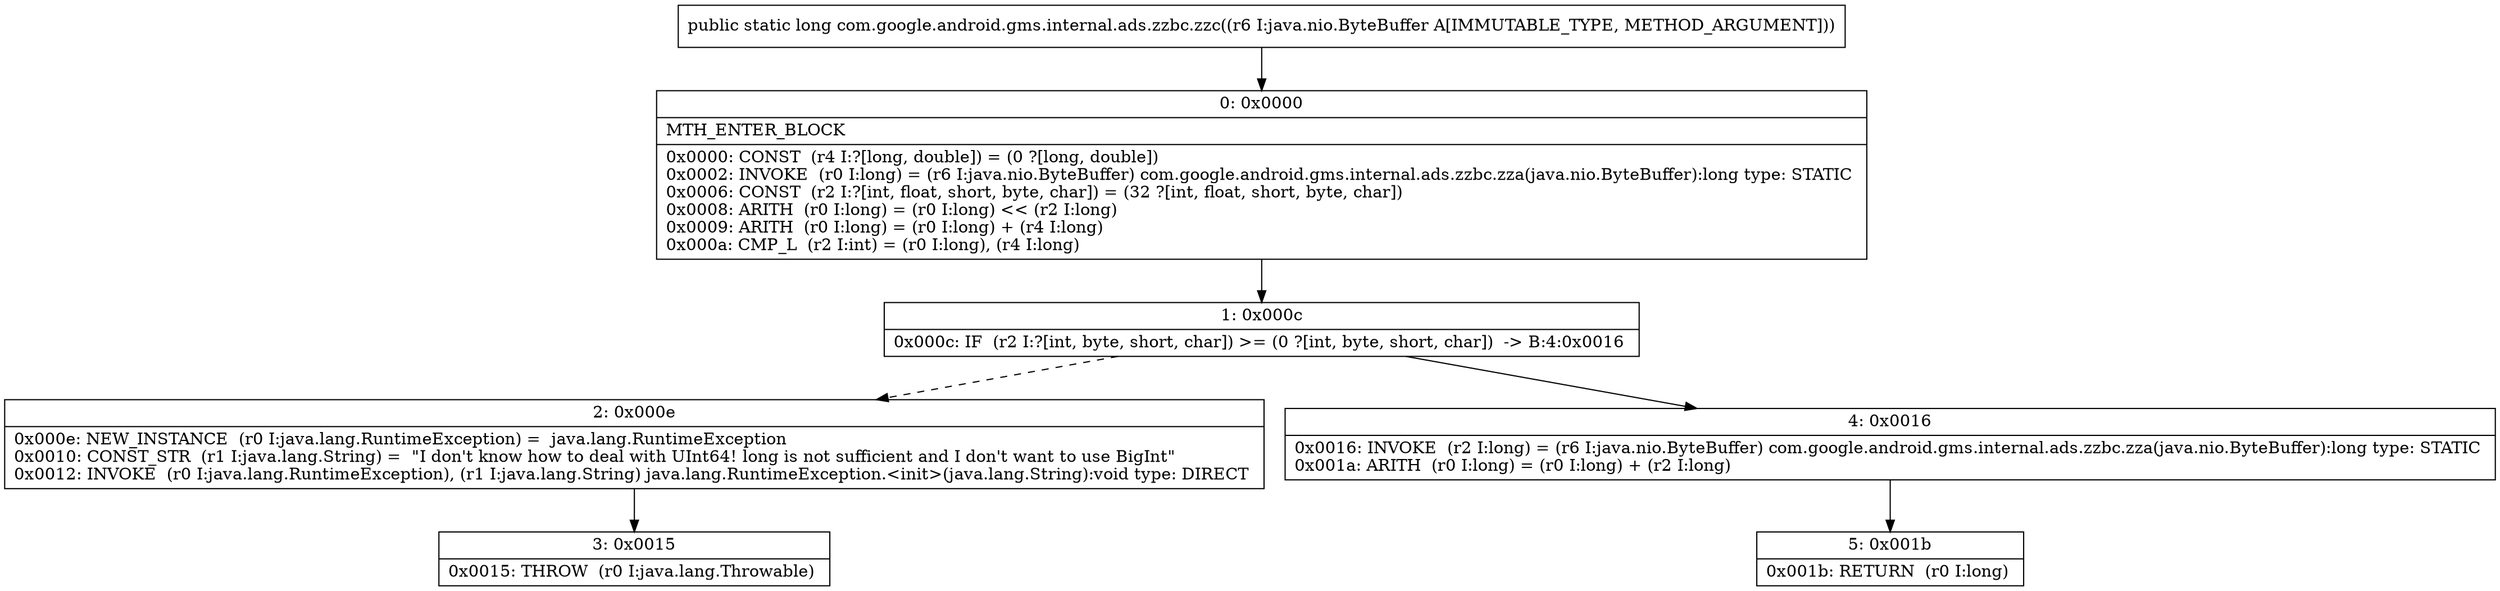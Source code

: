 digraph "CFG forcom.google.android.gms.internal.ads.zzbc.zzc(Ljava\/nio\/ByteBuffer;)J" {
Node_0 [shape=record,label="{0\:\ 0x0000|MTH_ENTER_BLOCK\l|0x0000: CONST  (r4 I:?[long, double]) = (0 ?[long, double]) \l0x0002: INVOKE  (r0 I:long) = (r6 I:java.nio.ByteBuffer) com.google.android.gms.internal.ads.zzbc.zza(java.nio.ByteBuffer):long type: STATIC \l0x0006: CONST  (r2 I:?[int, float, short, byte, char]) = (32 ?[int, float, short, byte, char]) \l0x0008: ARITH  (r0 I:long) = (r0 I:long) \<\< (r2 I:long) \l0x0009: ARITH  (r0 I:long) = (r0 I:long) + (r4 I:long) \l0x000a: CMP_L  (r2 I:int) = (r0 I:long), (r4 I:long) \l}"];
Node_1 [shape=record,label="{1\:\ 0x000c|0x000c: IF  (r2 I:?[int, byte, short, char]) \>= (0 ?[int, byte, short, char])  \-\> B:4:0x0016 \l}"];
Node_2 [shape=record,label="{2\:\ 0x000e|0x000e: NEW_INSTANCE  (r0 I:java.lang.RuntimeException) =  java.lang.RuntimeException \l0x0010: CONST_STR  (r1 I:java.lang.String) =  \"I don't know how to deal with UInt64! long is not sufficient and I don't want to use BigInt\" \l0x0012: INVOKE  (r0 I:java.lang.RuntimeException), (r1 I:java.lang.String) java.lang.RuntimeException.\<init\>(java.lang.String):void type: DIRECT \l}"];
Node_3 [shape=record,label="{3\:\ 0x0015|0x0015: THROW  (r0 I:java.lang.Throwable) \l}"];
Node_4 [shape=record,label="{4\:\ 0x0016|0x0016: INVOKE  (r2 I:long) = (r6 I:java.nio.ByteBuffer) com.google.android.gms.internal.ads.zzbc.zza(java.nio.ByteBuffer):long type: STATIC \l0x001a: ARITH  (r0 I:long) = (r0 I:long) + (r2 I:long) \l}"];
Node_5 [shape=record,label="{5\:\ 0x001b|0x001b: RETURN  (r0 I:long) \l}"];
MethodNode[shape=record,label="{public static long com.google.android.gms.internal.ads.zzbc.zzc((r6 I:java.nio.ByteBuffer A[IMMUTABLE_TYPE, METHOD_ARGUMENT])) }"];
MethodNode -> Node_0;
Node_0 -> Node_1;
Node_1 -> Node_2[style=dashed];
Node_1 -> Node_4;
Node_2 -> Node_3;
Node_4 -> Node_5;
}

